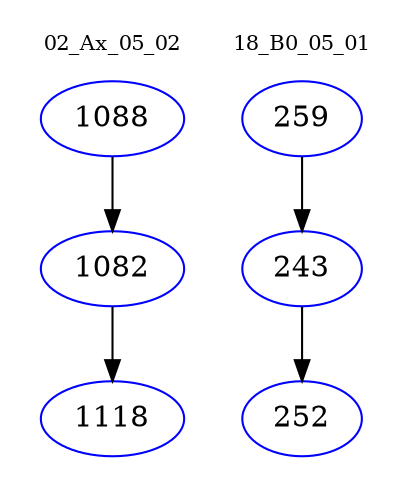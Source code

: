 digraph{
subgraph cluster_0 {
color = white
label = "02_Ax_05_02";
fontsize=10;
T0_1088 [label="1088", color="blue"]
T0_1088 -> T0_1082 [color="black"]
T0_1082 [label="1082", color="blue"]
T0_1082 -> T0_1118 [color="black"]
T0_1118 [label="1118", color="blue"]
}
subgraph cluster_1 {
color = white
label = "18_B0_05_01";
fontsize=10;
T1_259 [label="259", color="blue"]
T1_259 -> T1_243 [color="black"]
T1_243 [label="243", color="blue"]
T1_243 -> T1_252 [color="black"]
T1_252 [label="252", color="blue"]
}
}
